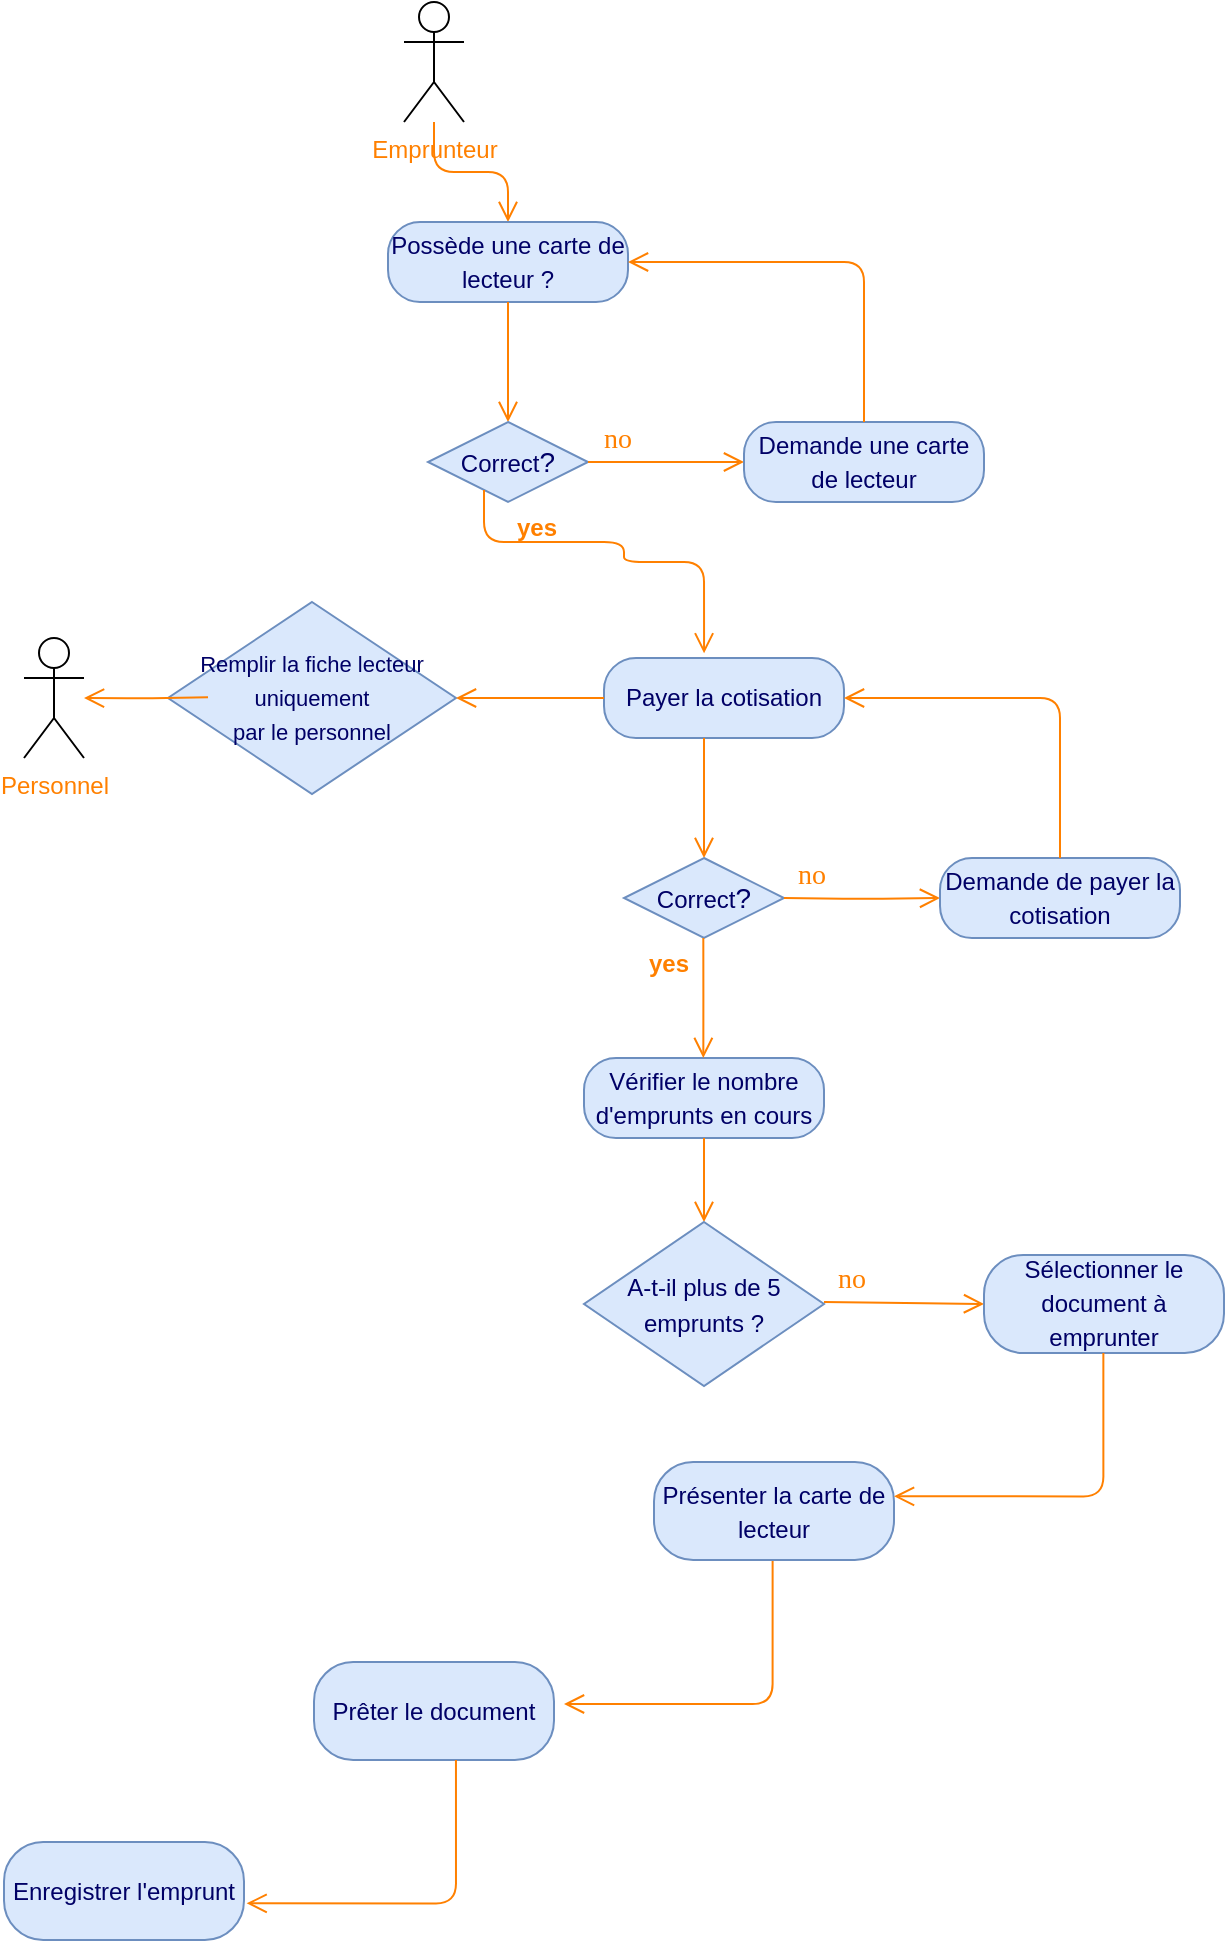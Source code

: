 <mxfile version="21.8.2" type="device">
  <diagram id="c353e689-cc48-0f55-8438-535c399423fd" name="Page-1">
    <mxGraphModel dx="956" dy="553" grid="1" gridSize="10" guides="1" tooltips="1" connect="1" arrows="1" fold="1" page="1" pageScale="1" pageWidth="850" pageHeight="1100" math="0" shadow="0">
      <root>
        <mxCell id="0" />
        <mxCell id="1" parent="0" />
        <mxCell id="733bdf411f744d5c-2" value="" style="edgeStyle=orthogonalEdgeStyle;html=1;verticalAlign=bottom;endArrow=open;endSize=8;strokeColor=#FF8000;fontFamily=Tahoma;fontSize=14;fontColor=#FF8000;entryX=0.5;entryY=0;" parent="1" source="8Vn2oxLN-hSqkmpy7E3C-6" target="733bdf411f744d5c-3" edge="1">
          <mxGeometry relative="1" as="geometry">
            <mxPoint x="292" y="151" as="targetPoint" />
            <Array as="points" />
            <mxPoint x="292" y="50" as="sourcePoint" />
          </mxGeometry>
        </mxCell>
        <mxCell id="733bdf411f744d5c-3" value="&lt;span style=&quot;font-size: 12px;&quot;&gt;&lt;font face=&quot;Helvetica&quot;&gt;Possède une carte de lecteur ?&lt;/font&gt;&lt;/span&gt;" style="rounded=1;whiteSpace=wrap;html=1;arcSize=40;fillColor=#dae8fc;strokeColor=#6c8ebf;fontFamily=Tahoma;fontSize=14;fontColor=#000066;" parent="1" vertex="1">
          <mxGeometry x="232" y="130" width="120" height="40" as="geometry" />
        </mxCell>
        <mxCell id="733bdf411f744d5c-4" value="" style="edgeStyle=orthogonalEdgeStyle;html=1;verticalAlign=bottom;endArrow=open;endSize=8;strokeColor=#FF8000;fontFamily=Tahoma;fontSize=14;fontColor=#FF8000;entryX=0.5;entryY=0;" parent="1" source="733bdf411f744d5c-3" target="733bdf411f744d5c-5" edge="1">
          <mxGeometry relative="1" as="geometry">
            <mxPoint x="292" y="230" as="targetPoint" />
            <Array as="points">
              <mxPoint x="292" y="210" />
              <mxPoint x="292" y="210" />
            </Array>
          </mxGeometry>
        </mxCell>
        <mxCell id="733bdf411f744d5c-5" value="&lt;font face=&quot;Helvetica&quot;&gt;&lt;font style=&quot;font-size: 12px&quot;&gt;Correct&lt;/font&gt;?&lt;/font&gt;" style="rhombus;whiteSpace=wrap;html=1;fillColor=#dae8fc;strokeColor=#6c8ebf;fontFamily=Tahoma;fontSize=14;fontColor=#000066;" parent="1" vertex="1">
          <mxGeometry x="252" y="230" width="80" height="40" as="geometry" />
        </mxCell>
        <mxCell id="733bdf411f744d5c-6" value="no" style="edgeStyle=orthogonalEdgeStyle;html=1;align=left;verticalAlign=bottom;endArrow=open;endSize=8;strokeColor=#FF8000;fontFamily=Tahoma;fontSize=14;fontColor=#FF8000;entryX=0;entryY=0.5;" parent="1" source="733bdf411f744d5c-5" target="733bdf411f744d5c-9" edge="1">
          <mxGeometry x="-0.864" relative="1" as="geometry">
            <mxPoint x="422" y="250" as="targetPoint" />
            <Array as="points" />
            <mxPoint as="offset" />
          </mxGeometry>
        </mxCell>
        <mxCell id="733bdf411f744d5c-9" value="&lt;font face=&quot;Helvetica&quot; style=&quot;font-size: 12px&quot;&gt;Demande une carte de lecteur&lt;/font&gt;" style="rounded=1;whiteSpace=wrap;html=1;arcSize=40;fillColor=#dae8fc;strokeColor=#6c8ebf;fontFamily=Tahoma;fontSize=14;fontColor=#000066;" parent="1" vertex="1">
          <mxGeometry x="410" y="230" width="120" height="40" as="geometry" />
        </mxCell>
        <mxCell id="733bdf411f744d5c-10" value="" style="edgeStyle=orthogonalEdgeStyle;html=1;verticalAlign=bottom;endArrow=open;endSize=8;strokeColor=#FF8000;fontFamily=Tahoma;fontSize=14;fontColor=#FF8000;entryX=1;entryY=0.5;exitX=0.5;exitY=0;exitDx=0;exitDy=0;" parent="1" source="733bdf411f744d5c-9" target="733bdf411f744d5c-3" edge="1">
          <mxGeometry relative="1" as="geometry">
            <mxPoint x="482" y="330" as="targetPoint" />
            <Array as="points">
              <mxPoint x="470" y="150" />
            </Array>
            <mxPoint x="510" y="210" as="sourcePoint" />
          </mxGeometry>
        </mxCell>
        <mxCell id="733bdf411f744d5c-16" value="Payer la cotisation" style="rounded=1;whiteSpace=wrap;html=1;arcSize=40;fillColor=#dae8fc;strokeColor=#6c8ebf;fontColor=#000066;" parent="1" vertex="1">
          <mxGeometry x="340" y="348" width="120" height="40" as="geometry" />
        </mxCell>
        <mxCell id="8Vn2oxLN-hSqkmpy7E3C-3" value="&lt;font color=&quot;#ff8000&quot;&gt;Personnel&lt;/font&gt;" style="shape=umlActor;verticalLabelPosition=bottom;verticalAlign=top;html=1;" vertex="1" parent="1">
          <mxGeometry x="50" y="338" width="30" height="60" as="geometry" />
        </mxCell>
        <mxCell id="8Vn2oxLN-hSqkmpy7E3C-6" value="&lt;font color=&quot;#ff8000&quot;&gt;Emprunteur&lt;/font&gt;" style="shape=umlActor;verticalLabelPosition=bottom;verticalAlign=top;html=1;" vertex="1" parent="1">
          <mxGeometry x="240" y="20" width="30" height="60" as="geometry" />
        </mxCell>
        <mxCell id="8Vn2oxLN-hSqkmpy7E3C-7" value="" style="edgeStyle=orthogonalEdgeStyle;html=1;verticalAlign=bottom;endArrow=open;endSize=8;strokeColor=#FF8000;fontFamily=Tahoma;fontSize=14;fontColor=#FF8000;entryX=0.417;entryY=-0.058;entryDx=0;entryDy=0;entryPerimeter=0;" edge="1" parent="1" source="733bdf411f744d5c-5" target="733bdf411f744d5c-16">
          <mxGeometry relative="1" as="geometry">
            <mxPoint x="390" y="320" as="targetPoint" />
            <Array as="points">
              <mxPoint x="280" y="290" />
              <mxPoint x="350" y="290" />
              <mxPoint x="350" y="300" />
              <mxPoint x="390" y="300" />
            </Array>
            <mxPoint x="221.66" y="270" as="sourcePoint" />
          </mxGeometry>
        </mxCell>
        <mxCell id="8Vn2oxLN-hSqkmpy7E3C-10" value="&lt;font face=&quot;Helvetica&quot; style=&quot;font-size: 11px;&quot;&gt;Remplir la fiche lecteur uniquement &lt;br&gt;par le personnel&lt;/font&gt;" style="rhombus;whiteSpace=wrap;html=1;fillColor=#dae8fc;strokeColor=#6c8ebf;fontFamily=Tahoma;fontSize=14;fontColor=#000066;" vertex="1" parent="1">
          <mxGeometry x="122" y="320" width="144" height="96" as="geometry" />
        </mxCell>
        <mxCell id="8Vn2oxLN-hSqkmpy7E3C-12" value="" style="edgeStyle=orthogonalEdgeStyle;html=1;verticalAlign=bottom;endArrow=open;endSize=8;strokeColor=#FF8000;fontFamily=Tahoma;fontSize=14;fontColor=#FF8000;entryX=1;entryY=0.5;entryDx=0;entryDy=0;exitX=0;exitY=0.5;exitDx=0;exitDy=0;" edge="1" parent="1" source="733bdf411f744d5c-16" target="8Vn2oxLN-hSqkmpy7E3C-10">
          <mxGeometry relative="1" as="geometry">
            <mxPoint x="310" y="434" as="targetPoint" />
            <Array as="points" />
            <mxPoint x="310" y="374" as="sourcePoint" />
          </mxGeometry>
        </mxCell>
        <mxCell id="8Vn2oxLN-hSqkmpy7E3C-13" value="" style="edgeStyle=orthogonalEdgeStyle;html=1;verticalAlign=bottom;endArrow=open;endSize=8;strokeColor=#FF8000;fontFamily=Tahoma;fontSize=14;fontColor=#FF8000;exitX=0;exitY=0.5;exitDx=0;exitDy=0;" edge="1" parent="1">
          <mxGeometry relative="1" as="geometry">
            <mxPoint x="80" y="368" as="targetPoint" />
            <Array as="points" />
            <mxPoint x="142" y="367.66" as="sourcePoint" />
          </mxGeometry>
        </mxCell>
        <mxCell id="8Vn2oxLN-hSqkmpy7E3C-14" value="" style="edgeStyle=orthogonalEdgeStyle;html=1;verticalAlign=bottom;endArrow=open;endSize=8;strokeColor=#FF8000;fontFamily=Tahoma;fontSize=14;fontColor=#FF8000;entryX=0.5;entryY=0;" edge="1" target="8Vn2oxLN-hSqkmpy7E3C-15" parent="1">
          <mxGeometry relative="1" as="geometry">
            <mxPoint x="390" y="448" as="targetPoint" />
            <Array as="points">
              <mxPoint x="390" y="428" />
              <mxPoint x="390" y="428" />
            </Array>
            <mxPoint x="390" y="388" as="sourcePoint" />
          </mxGeometry>
        </mxCell>
        <mxCell id="8Vn2oxLN-hSqkmpy7E3C-15" value="&lt;font face=&quot;Helvetica&quot;&gt;&lt;font style=&quot;font-size: 12px&quot;&gt;Correct&lt;/font&gt;?&lt;/font&gt;" style="rhombus;whiteSpace=wrap;html=1;fillColor=#dae8fc;strokeColor=#6c8ebf;fontFamily=Tahoma;fontSize=14;fontColor=#000066;" vertex="1" parent="1">
          <mxGeometry x="350" y="448" width="80" height="40" as="geometry" />
        </mxCell>
        <mxCell id="8Vn2oxLN-hSqkmpy7E3C-16" value="no" style="edgeStyle=orthogonalEdgeStyle;html=1;align=left;verticalAlign=bottom;endArrow=open;endSize=8;strokeColor=#FF8000;fontFamily=Tahoma;fontSize=14;fontColor=#FF8000;entryX=0;entryY=0.5;" edge="1" target="8Vn2oxLN-hSqkmpy7E3C-17" parent="1">
          <mxGeometry x="-0.864" relative="1" as="geometry">
            <mxPoint x="520" y="468" as="targetPoint" />
            <Array as="points" />
            <mxPoint x="430" y="468" as="sourcePoint" />
            <mxPoint as="offset" />
          </mxGeometry>
        </mxCell>
        <mxCell id="8Vn2oxLN-hSqkmpy7E3C-17" value="&lt;font face=&quot;Helvetica&quot; style=&quot;font-size: 12px&quot;&gt;Demande de payer la cotisation&lt;/font&gt;" style="rounded=1;whiteSpace=wrap;html=1;arcSize=40;fillColor=#dae8fc;strokeColor=#6c8ebf;fontFamily=Tahoma;fontSize=14;fontColor=#000066;" vertex="1" parent="1">
          <mxGeometry x="508" y="448" width="120" height="40" as="geometry" />
        </mxCell>
        <mxCell id="8Vn2oxLN-hSqkmpy7E3C-18" value="" style="edgeStyle=orthogonalEdgeStyle;html=1;verticalAlign=bottom;endArrow=open;endSize=8;strokeColor=#FF8000;fontFamily=Tahoma;fontSize=14;fontColor=#FF8000;exitX=0.5;exitY=0;exitDx=0;exitDy=0;" edge="1" source="8Vn2oxLN-hSqkmpy7E3C-17" parent="1">
          <mxGeometry relative="1" as="geometry">
            <mxPoint x="460" y="368" as="targetPoint" />
            <Array as="points">
              <mxPoint x="568" y="368" />
            </Array>
            <mxPoint x="608" y="428" as="sourcePoint" />
          </mxGeometry>
        </mxCell>
        <mxCell id="8Vn2oxLN-hSqkmpy7E3C-19" value="&lt;font face=&quot;Helvetica&quot; style=&quot;font-size: 12px&quot;&gt;Vérifier le nombre d&#39;emprunts en cours&lt;/font&gt;" style="rounded=1;whiteSpace=wrap;html=1;arcSize=40;fillColor=#dae8fc;strokeColor=#6c8ebf;fontFamily=Tahoma;fontSize=14;fontColor=#000066;" vertex="1" parent="1">
          <mxGeometry x="330" y="548" width="120" height="40" as="geometry" />
        </mxCell>
        <mxCell id="8Vn2oxLN-hSqkmpy7E3C-20" value="" style="edgeStyle=orthogonalEdgeStyle;html=1;verticalAlign=bottom;endArrow=open;endSize=8;strokeColor=#FF8000;fontFamily=Tahoma;fontSize=14;fontColor=#FF8000;entryX=0.5;entryY=0;" edge="1" parent="1">
          <mxGeometry relative="1" as="geometry">
            <mxPoint x="389.66" y="548" as="targetPoint" />
            <Array as="points">
              <mxPoint x="389.66" y="528" />
              <mxPoint x="389.66" y="528" />
            </Array>
            <mxPoint x="389.66" y="488" as="sourcePoint" />
          </mxGeometry>
        </mxCell>
        <mxCell id="8Vn2oxLN-hSqkmpy7E3C-23" value="&lt;font color=&quot;#ff8000&quot;&gt;yes&lt;/font&gt;" style="text;align=center;fontStyle=1;verticalAlign=middle;spacingLeft=3;spacingRight=3;strokeColor=none;rotatable=0;points=[[0,0.5],[1,0.5]];portConstraint=eastwest;html=1;" vertex="1" parent="1">
          <mxGeometry x="332" y="488" width="80" height="26" as="geometry" />
        </mxCell>
        <mxCell id="8Vn2oxLN-hSqkmpy7E3C-24" value="&lt;font color=&quot;#ff8000&quot;&gt;yes&lt;/font&gt;" style="text;align=center;fontStyle=1;verticalAlign=middle;spacingLeft=3;spacingRight=3;strokeColor=none;rotatable=0;points=[[0,0.5],[1,0.5]];portConstraint=eastwest;html=1;" vertex="1" parent="1">
          <mxGeometry x="266" y="270" width="80" height="26" as="geometry" />
        </mxCell>
        <mxCell id="8Vn2oxLN-hSqkmpy7E3C-25" value="" style="edgeStyle=orthogonalEdgeStyle;html=1;verticalAlign=bottom;endArrow=open;endSize=8;strokeColor=#FF8000;fontFamily=Tahoma;fontSize=14;fontColor=#FF8000;entryX=0.5;entryY=0;" edge="1" target="8Vn2oxLN-hSqkmpy7E3C-26" parent="1">
          <mxGeometry relative="1" as="geometry">
            <mxPoint x="390" y="648" as="targetPoint" />
            <Array as="points">
              <mxPoint x="390" y="628" />
              <mxPoint x="390" y="628" />
            </Array>
            <mxPoint x="390" y="588" as="sourcePoint" />
          </mxGeometry>
        </mxCell>
        <mxCell id="8Vn2oxLN-hSqkmpy7E3C-26" value="&lt;font face=&quot;Helvetica&quot;&gt;&lt;span style=&quot;font-size: 12px;&quot;&gt;A-t-il plus de 5 emprunts ?&lt;/span&gt;&lt;/font&gt;" style="rhombus;whiteSpace=wrap;html=1;fillColor=#dae8fc;strokeColor=#6c8ebf;fontFamily=Tahoma;fontSize=14;fontColor=#000066;" vertex="1" parent="1">
          <mxGeometry x="330" y="630" width="120" height="82" as="geometry" />
        </mxCell>
        <mxCell id="8Vn2oxLN-hSqkmpy7E3C-27" value="no" style="edgeStyle=orthogonalEdgeStyle;html=1;align=left;verticalAlign=bottom;endArrow=open;endSize=8;strokeColor=#FF8000;fontFamily=Tahoma;fontSize=14;fontColor=#FF8000;entryX=0;entryY=0.5;" edge="1" target="8Vn2oxLN-hSqkmpy7E3C-28" parent="1">
          <mxGeometry x="-0.864" relative="1" as="geometry">
            <mxPoint x="515" y="668" as="targetPoint" />
            <Array as="points" />
            <mxPoint x="450" y="670" as="sourcePoint" />
            <mxPoint as="offset" />
          </mxGeometry>
        </mxCell>
        <mxCell id="8Vn2oxLN-hSqkmpy7E3C-28" value="&lt;font face=&quot;Helvetica&quot; style=&quot;font-size: 12px&quot;&gt;Sélectionner le document à emprunter&lt;/font&gt;" style="rounded=1;whiteSpace=wrap;html=1;arcSize=40;fillColor=#dae8fc;strokeColor=#6c8ebf;fontFamily=Tahoma;fontSize=14;fontColor=#000066;" vertex="1" parent="1">
          <mxGeometry x="530" y="646.5" width="120" height="49" as="geometry" />
        </mxCell>
        <mxCell id="8Vn2oxLN-hSqkmpy7E3C-29" value="" style="edgeStyle=orthogonalEdgeStyle;html=1;verticalAlign=bottom;endArrow=open;endSize=8;strokeColor=#FF8000;fontFamily=Tahoma;fontSize=14;fontColor=#FF8000;exitX=0.539;exitY=1.058;exitDx=0;exitDy=0;exitPerimeter=0;" edge="1" parent="1">
          <mxGeometry relative="1" as="geometry">
            <mxPoint x="320" y="871" as="targetPoint" />
            <Array as="points">
              <mxPoint x="424.63" y="870.66" />
            </Array>
            <mxPoint x="424.31" y="799.002" as="sourcePoint" />
          </mxGeometry>
        </mxCell>
        <mxCell id="8Vn2oxLN-hSqkmpy7E3C-30" value="&lt;font face=&quot;Helvetica&quot; style=&quot;font-size: 12px&quot;&gt;Présenter la carte de lecteur&lt;/font&gt;" style="rounded=1;whiteSpace=wrap;html=1;arcSize=40;fillColor=#dae8fc;strokeColor=#6c8ebf;fontFamily=Tahoma;fontSize=14;fontColor=#000066;" vertex="1" parent="1">
          <mxGeometry x="365" y="750" width="120" height="49" as="geometry" />
        </mxCell>
        <mxCell id="8Vn2oxLN-hSqkmpy7E3C-31" value="" style="edgeStyle=orthogonalEdgeStyle;html=1;verticalAlign=bottom;endArrow=open;endSize=8;strokeColor=#FF8000;fontFamily=Tahoma;fontSize=14;fontColor=#FF8000;exitX=0.539;exitY=1.058;exitDx=0;exitDy=0;exitPerimeter=0;" edge="1" parent="1">
          <mxGeometry relative="1" as="geometry">
            <mxPoint x="485" y="767.16" as="targetPoint" />
            <Array as="points">
              <mxPoint x="590" y="767.16" />
            </Array>
            <mxPoint x="589.68" y="695.502" as="sourcePoint" />
          </mxGeometry>
        </mxCell>
        <mxCell id="8Vn2oxLN-hSqkmpy7E3C-32" value="&lt;font face=&quot;Helvetica&quot; style=&quot;font-size: 12px&quot;&gt;Prêter le document&lt;/font&gt;" style="rounded=1;whiteSpace=wrap;html=1;arcSize=40;fillColor=#dae8fc;strokeColor=#6c8ebf;fontFamily=Tahoma;fontSize=14;fontColor=#000066;" vertex="1" parent="1">
          <mxGeometry x="195" y="850" width="120" height="49" as="geometry" />
        </mxCell>
        <mxCell id="8Vn2oxLN-hSqkmpy7E3C-33" value="&lt;font face=&quot;Helvetica&quot; style=&quot;font-size: 12px&quot;&gt;Enregistrer l&#39;emprunt&lt;/font&gt;" style="rounded=1;whiteSpace=wrap;html=1;arcSize=40;fillColor=#dae8fc;strokeColor=#6c8ebf;fontFamily=Tahoma;fontSize=14;fontColor=#000066;" vertex="1" parent="1">
          <mxGeometry x="40" y="940" width="120" height="49" as="geometry" />
        </mxCell>
        <mxCell id="8Vn2oxLN-hSqkmpy7E3C-34" value="" style="edgeStyle=orthogonalEdgeStyle;html=1;verticalAlign=bottom;endArrow=open;endSize=8;strokeColor=#FF8000;fontFamily=Tahoma;fontSize=14;fontColor=#FF8000;exitX=0.539;exitY=1.058;exitDx=0;exitDy=0;exitPerimeter=0;" edge="1" parent="1">
          <mxGeometry relative="1" as="geometry">
            <mxPoint x="161.3" y="970.66" as="targetPoint" />
            <Array as="points">
              <mxPoint x="266.3" y="970.66" />
            </Array>
            <mxPoint x="265.98" y="899.002" as="sourcePoint" />
          </mxGeometry>
        </mxCell>
      </root>
    </mxGraphModel>
  </diagram>
</mxfile>
